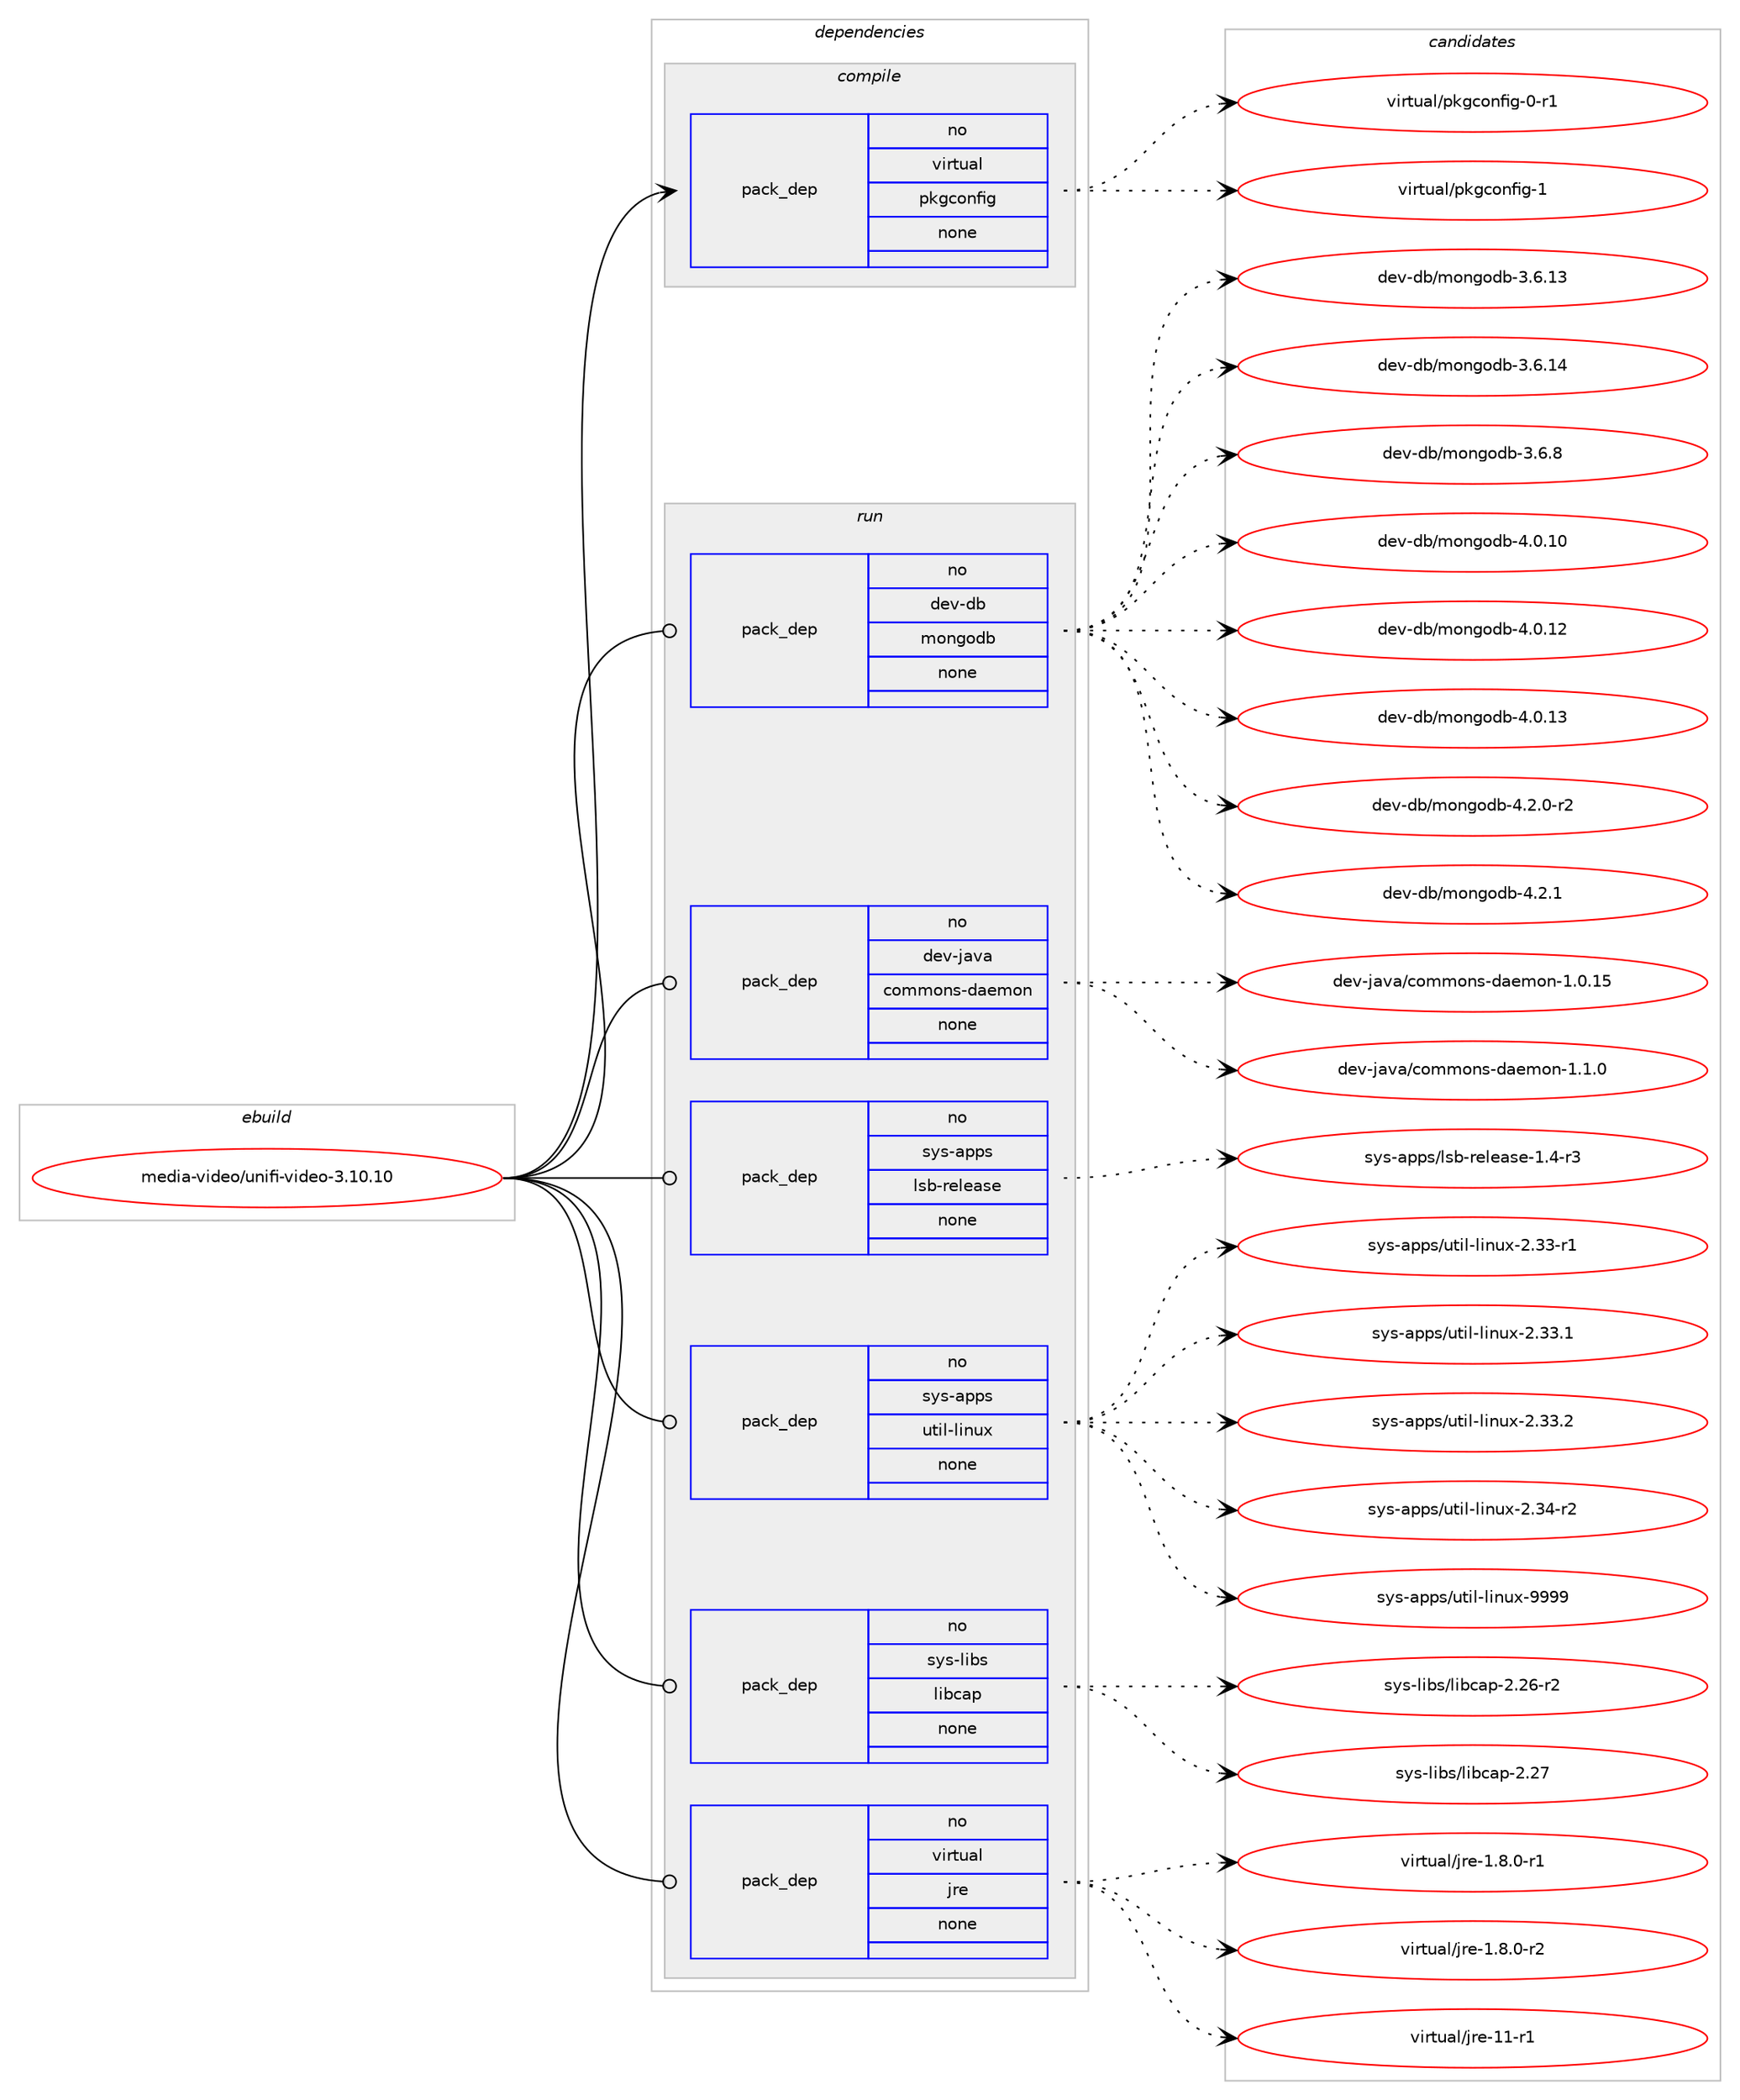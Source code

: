 digraph prolog {

# *************
# Graph options
# *************

newrank=true;
concentrate=true;
compound=true;
graph [rankdir=LR,fontname=Helvetica,fontsize=10,ranksep=1.5];#, ranksep=2.5, nodesep=0.2];
edge  [arrowhead=vee];
node  [fontname=Helvetica,fontsize=10];

# **********
# The ebuild
# **********

subgraph cluster_leftcol {
color=gray;
rank=same;
label=<<i>ebuild</i>>;
id [label="media-video/unifi-video-3.10.10", color=red, width=4, href="../media-video/unifi-video-3.10.10.svg"];
}

# ****************
# The dependencies
# ****************

subgraph cluster_midcol {
color=gray;
label=<<i>dependencies</i>>;
subgraph cluster_compile {
fillcolor="#eeeeee";
style=filled;
label=<<i>compile</i>>;
subgraph pack599279 {
dependency810554 [label=<<TABLE BORDER="0" CELLBORDER="1" CELLSPACING="0" CELLPADDING="4" WIDTH="220"><TR><TD ROWSPAN="6" CELLPADDING="30">pack_dep</TD></TR><TR><TD WIDTH="110">no</TD></TR><TR><TD>virtual</TD></TR><TR><TD>pkgconfig</TD></TR><TR><TD>none</TD></TR><TR><TD></TD></TR></TABLE>>, shape=none, color=blue];
}
id:e -> dependency810554:w [weight=20,style="solid",arrowhead="vee"];
}
subgraph cluster_compileandrun {
fillcolor="#eeeeee";
style=filled;
label=<<i>compile and run</i>>;
}
subgraph cluster_run {
fillcolor="#eeeeee";
style=filled;
label=<<i>run</i>>;
subgraph pack599280 {
dependency810555 [label=<<TABLE BORDER="0" CELLBORDER="1" CELLSPACING="0" CELLPADDING="4" WIDTH="220"><TR><TD ROWSPAN="6" CELLPADDING="30">pack_dep</TD></TR><TR><TD WIDTH="110">no</TD></TR><TR><TD>dev-db</TD></TR><TR><TD>mongodb</TD></TR><TR><TD>none</TD></TR><TR><TD></TD></TR></TABLE>>, shape=none, color=blue];
}
id:e -> dependency810555:w [weight=20,style="solid",arrowhead="odot"];
subgraph pack599281 {
dependency810556 [label=<<TABLE BORDER="0" CELLBORDER="1" CELLSPACING="0" CELLPADDING="4" WIDTH="220"><TR><TD ROWSPAN="6" CELLPADDING="30">pack_dep</TD></TR><TR><TD WIDTH="110">no</TD></TR><TR><TD>dev-java</TD></TR><TR><TD>commons-daemon</TD></TR><TR><TD>none</TD></TR><TR><TD></TD></TR></TABLE>>, shape=none, color=blue];
}
id:e -> dependency810556:w [weight=20,style="solid",arrowhead="odot"];
subgraph pack599282 {
dependency810557 [label=<<TABLE BORDER="0" CELLBORDER="1" CELLSPACING="0" CELLPADDING="4" WIDTH="220"><TR><TD ROWSPAN="6" CELLPADDING="30">pack_dep</TD></TR><TR><TD WIDTH="110">no</TD></TR><TR><TD>sys-apps</TD></TR><TR><TD>lsb-release</TD></TR><TR><TD>none</TD></TR><TR><TD></TD></TR></TABLE>>, shape=none, color=blue];
}
id:e -> dependency810557:w [weight=20,style="solid",arrowhead="odot"];
subgraph pack599283 {
dependency810558 [label=<<TABLE BORDER="0" CELLBORDER="1" CELLSPACING="0" CELLPADDING="4" WIDTH="220"><TR><TD ROWSPAN="6" CELLPADDING="30">pack_dep</TD></TR><TR><TD WIDTH="110">no</TD></TR><TR><TD>sys-apps</TD></TR><TR><TD>util-linux</TD></TR><TR><TD>none</TD></TR><TR><TD></TD></TR></TABLE>>, shape=none, color=blue];
}
id:e -> dependency810558:w [weight=20,style="solid",arrowhead="odot"];
subgraph pack599284 {
dependency810559 [label=<<TABLE BORDER="0" CELLBORDER="1" CELLSPACING="0" CELLPADDING="4" WIDTH="220"><TR><TD ROWSPAN="6" CELLPADDING="30">pack_dep</TD></TR><TR><TD WIDTH="110">no</TD></TR><TR><TD>sys-libs</TD></TR><TR><TD>libcap</TD></TR><TR><TD>none</TD></TR><TR><TD></TD></TR></TABLE>>, shape=none, color=blue];
}
id:e -> dependency810559:w [weight=20,style="solid",arrowhead="odot"];
subgraph pack599285 {
dependency810560 [label=<<TABLE BORDER="0" CELLBORDER="1" CELLSPACING="0" CELLPADDING="4" WIDTH="220"><TR><TD ROWSPAN="6" CELLPADDING="30">pack_dep</TD></TR><TR><TD WIDTH="110">no</TD></TR><TR><TD>virtual</TD></TR><TR><TD>jre</TD></TR><TR><TD>none</TD></TR><TR><TD></TD></TR></TABLE>>, shape=none, color=blue];
}
id:e -> dependency810560:w [weight=20,style="solid",arrowhead="odot"];
}
}

# **************
# The candidates
# **************

subgraph cluster_choices {
rank=same;
color=gray;
label=<<i>candidates</i>>;

subgraph choice599279 {
color=black;
nodesep=1;
choice11810511411611797108471121071039911111010210510345484511449 [label="virtual/pkgconfig-0-r1", color=red, width=4,href="../virtual/pkgconfig-0-r1.svg"];
choice1181051141161179710847112107103991111101021051034549 [label="virtual/pkgconfig-1", color=red, width=4,href="../virtual/pkgconfig-1.svg"];
dependency810554:e -> choice11810511411611797108471121071039911111010210510345484511449:w [style=dotted,weight="100"];
dependency810554:e -> choice1181051141161179710847112107103991111101021051034549:w [style=dotted,weight="100"];
}
subgraph choice599280 {
color=black;
nodesep=1;
choice1001011184510098471091111101031111009845514654464951 [label="dev-db/mongodb-3.6.13", color=red, width=4,href="../dev-db/mongodb-3.6.13.svg"];
choice1001011184510098471091111101031111009845514654464952 [label="dev-db/mongodb-3.6.14", color=red, width=4,href="../dev-db/mongodb-3.6.14.svg"];
choice10010111845100984710911111010311110098455146544656 [label="dev-db/mongodb-3.6.8", color=red, width=4,href="../dev-db/mongodb-3.6.8.svg"];
choice1001011184510098471091111101031111009845524648464948 [label="dev-db/mongodb-4.0.10", color=red, width=4,href="../dev-db/mongodb-4.0.10.svg"];
choice1001011184510098471091111101031111009845524648464950 [label="dev-db/mongodb-4.0.12", color=red, width=4,href="../dev-db/mongodb-4.0.12.svg"];
choice1001011184510098471091111101031111009845524648464951 [label="dev-db/mongodb-4.0.13", color=red, width=4,href="../dev-db/mongodb-4.0.13.svg"];
choice100101118451009847109111110103111100984552465046484511450 [label="dev-db/mongodb-4.2.0-r2", color=red, width=4,href="../dev-db/mongodb-4.2.0-r2.svg"];
choice10010111845100984710911111010311110098455246504649 [label="dev-db/mongodb-4.2.1", color=red, width=4,href="../dev-db/mongodb-4.2.1.svg"];
dependency810555:e -> choice1001011184510098471091111101031111009845514654464951:w [style=dotted,weight="100"];
dependency810555:e -> choice1001011184510098471091111101031111009845514654464952:w [style=dotted,weight="100"];
dependency810555:e -> choice10010111845100984710911111010311110098455146544656:w [style=dotted,weight="100"];
dependency810555:e -> choice1001011184510098471091111101031111009845524648464948:w [style=dotted,weight="100"];
dependency810555:e -> choice1001011184510098471091111101031111009845524648464950:w [style=dotted,weight="100"];
dependency810555:e -> choice1001011184510098471091111101031111009845524648464951:w [style=dotted,weight="100"];
dependency810555:e -> choice100101118451009847109111110103111100984552465046484511450:w [style=dotted,weight="100"];
dependency810555:e -> choice10010111845100984710911111010311110098455246504649:w [style=dotted,weight="100"];
}
subgraph choice599281 {
color=black;
nodesep=1;
choice1001011184510697118974799111109109111110115451009710110911111045494648464953 [label="dev-java/commons-daemon-1.0.15", color=red, width=4,href="../dev-java/commons-daemon-1.0.15.svg"];
choice10010111845106971189747991111091091111101154510097101109111110454946494648 [label="dev-java/commons-daemon-1.1.0", color=red, width=4,href="../dev-java/commons-daemon-1.1.0.svg"];
dependency810556:e -> choice1001011184510697118974799111109109111110115451009710110911111045494648464953:w [style=dotted,weight="100"];
dependency810556:e -> choice10010111845106971189747991111091091111101154510097101109111110454946494648:w [style=dotted,weight="100"];
}
subgraph choice599282 {
color=black;
nodesep=1;
choice115121115459711211211547108115984511410110810197115101454946524511451 [label="sys-apps/lsb-release-1.4-r3", color=red, width=4,href="../sys-apps/lsb-release-1.4-r3.svg"];
dependency810557:e -> choice115121115459711211211547108115984511410110810197115101454946524511451:w [style=dotted,weight="100"];
}
subgraph choice599283 {
color=black;
nodesep=1;
choice1151211154597112112115471171161051084510810511011712045504651514511449 [label="sys-apps/util-linux-2.33-r1", color=red, width=4,href="../sys-apps/util-linux-2.33-r1.svg"];
choice1151211154597112112115471171161051084510810511011712045504651514649 [label="sys-apps/util-linux-2.33.1", color=red, width=4,href="../sys-apps/util-linux-2.33.1.svg"];
choice1151211154597112112115471171161051084510810511011712045504651514650 [label="sys-apps/util-linux-2.33.2", color=red, width=4,href="../sys-apps/util-linux-2.33.2.svg"];
choice1151211154597112112115471171161051084510810511011712045504651524511450 [label="sys-apps/util-linux-2.34-r2", color=red, width=4,href="../sys-apps/util-linux-2.34-r2.svg"];
choice115121115459711211211547117116105108451081051101171204557575757 [label="sys-apps/util-linux-9999", color=red, width=4,href="../sys-apps/util-linux-9999.svg"];
dependency810558:e -> choice1151211154597112112115471171161051084510810511011712045504651514511449:w [style=dotted,weight="100"];
dependency810558:e -> choice1151211154597112112115471171161051084510810511011712045504651514649:w [style=dotted,weight="100"];
dependency810558:e -> choice1151211154597112112115471171161051084510810511011712045504651514650:w [style=dotted,weight="100"];
dependency810558:e -> choice1151211154597112112115471171161051084510810511011712045504651524511450:w [style=dotted,weight="100"];
dependency810558:e -> choice115121115459711211211547117116105108451081051101171204557575757:w [style=dotted,weight="100"];
}
subgraph choice599284 {
color=black;
nodesep=1;
choice11512111545108105981154710810598999711245504650544511450 [label="sys-libs/libcap-2.26-r2", color=red, width=4,href="../sys-libs/libcap-2.26-r2.svg"];
choice1151211154510810598115471081059899971124550465055 [label="sys-libs/libcap-2.27", color=red, width=4,href="../sys-libs/libcap-2.27.svg"];
dependency810559:e -> choice11512111545108105981154710810598999711245504650544511450:w [style=dotted,weight="100"];
dependency810559:e -> choice1151211154510810598115471081059899971124550465055:w [style=dotted,weight="100"];
}
subgraph choice599285 {
color=black;
nodesep=1;
choice11810511411611797108471061141014549465646484511449 [label="virtual/jre-1.8.0-r1", color=red, width=4,href="../virtual/jre-1.8.0-r1.svg"];
choice11810511411611797108471061141014549465646484511450 [label="virtual/jre-1.8.0-r2", color=red, width=4,href="../virtual/jre-1.8.0-r2.svg"];
choice11810511411611797108471061141014549494511449 [label="virtual/jre-11-r1", color=red, width=4,href="../virtual/jre-11-r1.svg"];
dependency810560:e -> choice11810511411611797108471061141014549465646484511449:w [style=dotted,weight="100"];
dependency810560:e -> choice11810511411611797108471061141014549465646484511450:w [style=dotted,weight="100"];
dependency810560:e -> choice11810511411611797108471061141014549494511449:w [style=dotted,weight="100"];
}
}

}
